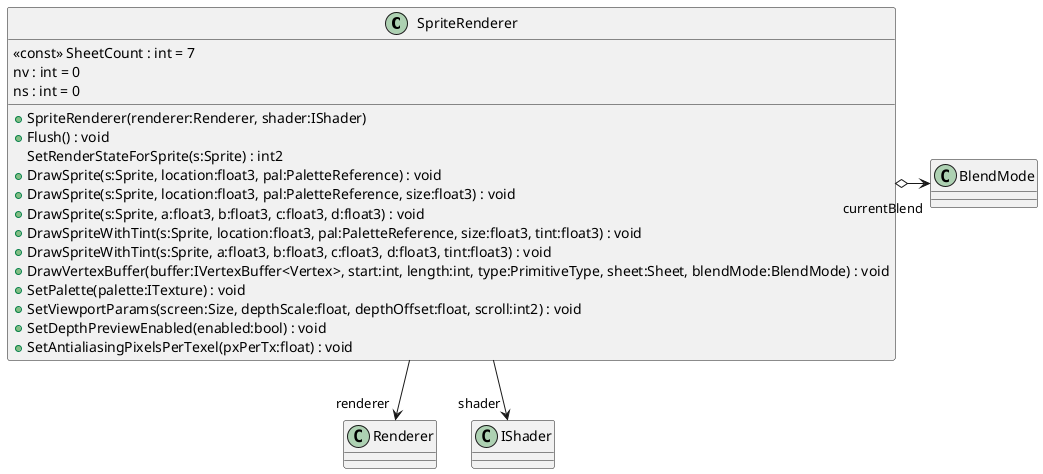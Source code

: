 @startuml
class SpriteRenderer {
    <<const>> SheetCount : int = 7
    nv : int = 0
    ns : int = 0
    + SpriteRenderer(renderer:Renderer, shader:IShader)
    + Flush() : void
    SetRenderStateForSprite(s:Sprite) : int2
    + DrawSprite(s:Sprite, location:float3, pal:PaletteReference) : void
    + DrawSprite(s:Sprite, location:float3, pal:PaletteReference, size:float3) : void
    + DrawSprite(s:Sprite, a:float3, b:float3, c:float3, d:float3) : void
    + DrawSpriteWithTint(s:Sprite, location:float3, pal:PaletteReference, size:float3, tint:float3) : void
    + DrawSpriteWithTint(s:Sprite, a:float3, b:float3, c:float3, d:float3, tint:float3) : void
    + DrawVertexBuffer(buffer:IVertexBuffer<Vertex>, start:int, length:int, type:PrimitiveType, sheet:Sheet, blendMode:BlendMode) : void
    + SetPalette(palette:ITexture) : void
    + SetViewportParams(screen:Size, depthScale:float, depthOffset:float, scroll:int2) : void
    + SetDepthPreviewEnabled(enabled:bool) : void
    + SetAntialiasingPixelsPerTexel(pxPerTx:float) : void
}
SpriteRenderer --> "renderer" Renderer
SpriteRenderer --> "shader" IShader
SpriteRenderer o-> "currentBlend" BlendMode
@enduml
